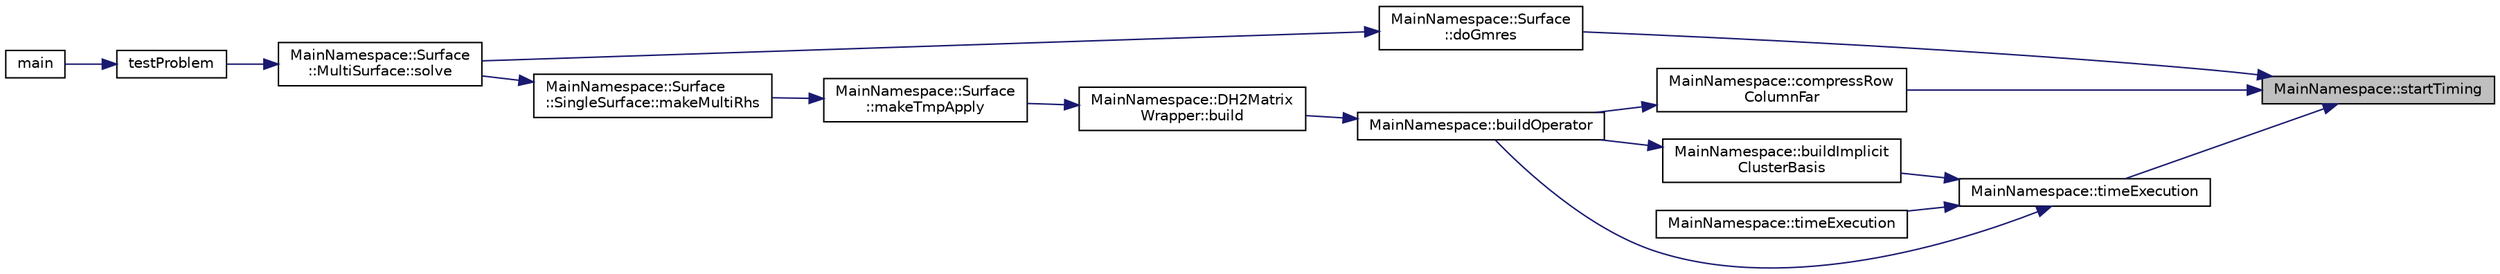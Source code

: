 digraph "MainNamespace::startTiming"
{
 // INTERACTIVE_SVG=YES
 // LATEX_PDF_SIZE
  edge [fontname="Helvetica",fontsize="10",labelfontname="Helvetica",labelfontsize="10"];
  node [fontname="Helvetica",fontsize="10",shape=record];
  rankdir="RL";
  Node1 [label="MainNamespace::startTiming",height=0.2,width=0.4,color="black", fillcolor="grey75", style="filled", fontcolor="black",tooltip=" "];
  Node1 -> Node2 [dir="back",color="midnightblue",fontsize="10",style="solid",fontname="Helvetica"];
  Node2 [label="MainNamespace::compressRow\lColumnFar",height=0.2,width=0.4,color="black", fillcolor="white", style="filled",URL="$namespace_main_namespace.html#ab0c0b0cb1d9d667bc93cb8e377796c8a",tooltip=" "];
  Node2 -> Node3 [dir="back",color="midnightblue",fontsize="10",style="solid",fontname="Helvetica"];
  Node3 [label="MainNamespace::buildOperator",height=0.2,width=0.4,color="black", fillcolor="white", style="filled",URL="$namespace_main_namespace.html#aaa553a0feb6a9e785dce2ea7c2f25481",tooltip="Build a dh2matrix for the operator described by bemDescription, using the given clusters."];
  Node3 -> Node4 [dir="back",color="midnightblue",fontsize="10",style="solid",fontname="Helvetica"];
  Node4 [label="MainNamespace::DH2Matrix\lWrapper::build",height=0.2,width=0.4,color="black", fillcolor="white", style="filled",URL="$class_main_namespace_1_1_d_h2_matrix_wrapper.html#a8b3117680075ec79bc0500f3e901b133",tooltip="Take ownership of, the pointer to the bem description and build the matrix and all needed data struct..."];
  Node4 -> Node5 [dir="back",color="midnightblue",fontsize="10",style="solid",fontname="Helvetica"];
  Node5 [label="MainNamespace::Surface\l::makeTmpApply",height=0.2,width=0.4,color="black", fillcolor="white", style="filled",URL="$namespace_main_namespace_1_1_surface.html#a7e821744eeb79cb1faa8468d53cb7c1e",tooltip=" "];
  Node5 -> Node6 [dir="back",color="midnightblue",fontsize="10",style="solid",fontname="Helvetica"];
  Node6 [label="MainNamespace::Surface\l::SingleSurface::makeMultiRhs",height=0.2,width=0.4,color="black", fillcolor="white", style="filled",URL="$class_main_namespace_1_1_surface_1_1_single_surface.html#a3321422c36eccd213cfc48823a9f54d7",tooltip="Project the offset on the current mesh, then use it to compute the right-hand side."];
  Node6 -> Node7 [dir="back",color="midnightblue",fontsize="10",style="solid",fontname="Helvetica"];
  Node7 [label="MainNamespace::Surface\l::MultiSurface::solve",height=0.2,width=0.4,color="black", fillcolor="white", style="filled",URL="$class_main_namespace_1_1_surface_1_1_multi_surface.html#a8839f7e49575079e39fbb95a692772a5",tooltip="Compute the right-hand side, the operators, then solve the linear system."];
  Node7 -> Node8 [dir="back",color="midnightblue",fontsize="10",style="solid",fontname="Helvetica"];
  Node8 [label="testProblem",height=0.2,width=0.4,color="black", fillcolor="white", style="filled",URL="$main_8cpp.html#a5d68713f22d1b3e2495b15d107ea7d21",tooltip=" "];
  Node8 -> Node9 [dir="back",color="midnightblue",fontsize="10",style="solid",fontname="Helvetica"];
  Node9 [label="main",height=0.2,width=0.4,color="black", fillcolor="white", style="filled",URL="$main_8cpp.html#a3c04138a5bfe5d72780bb7e82a18e627",tooltip=" "];
  Node1 -> Node10 [dir="back",color="midnightblue",fontsize="10",style="solid",fontname="Helvetica"];
  Node10 [label="MainNamespace::Surface\l::doGmres",height=0.2,width=0.4,color="black", fillcolor="white", style="filled",URL="$namespace_main_namespace_1_1_surface.html#a9db507bc2f601fff92d0383899185f61",tooltip=" "];
  Node10 -> Node7 [dir="back",color="midnightblue",fontsize="10",style="solid",fontname="Helvetica"];
  Node1 -> Node11 [dir="back",color="midnightblue",fontsize="10",style="solid",fontname="Helvetica"];
  Node11 [label="MainNamespace::timeExecution",height=0.2,width=0.4,color="black", fillcolor="white", style="filled",URL="$namespace_main_namespace.html#af2de50bf4da80fb75ac77bb7bdce2f40",tooltip=" "];
  Node11 -> Node12 [dir="back",color="midnightblue",fontsize="10",style="solid",fontname="Helvetica"];
  Node12 [label="MainNamespace::buildImplicit\lClusterBasis",height=0.2,width=0.4,color="black", fillcolor="white", style="filled",URL="$namespace_main_namespace.html#a8d8fdac50b5e686e19890836bb305791",tooltip=" "];
  Node12 -> Node3 [dir="back",color="midnightblue",fontsize="10",style="solid",fontname="Helvetica"];
  Node11 -> Node3 [dir="back",color="midnightblue",fontsize="10",style="solid",fontname="Helvetica"];
  Node11 -> Node13 [dir="back",color="midnightblue",fontsize="10",style="solid",fontname="Helvetica"];
  Node13 [label="MainNamespace::timeExecution",height=0.2,width=0.4,color="black", fillcolor="white", style="filled",URL="$namespace_main_namespace.html#a7fbb3fdb876e764946fb04b8330feac7",tooltip=" "];
}
